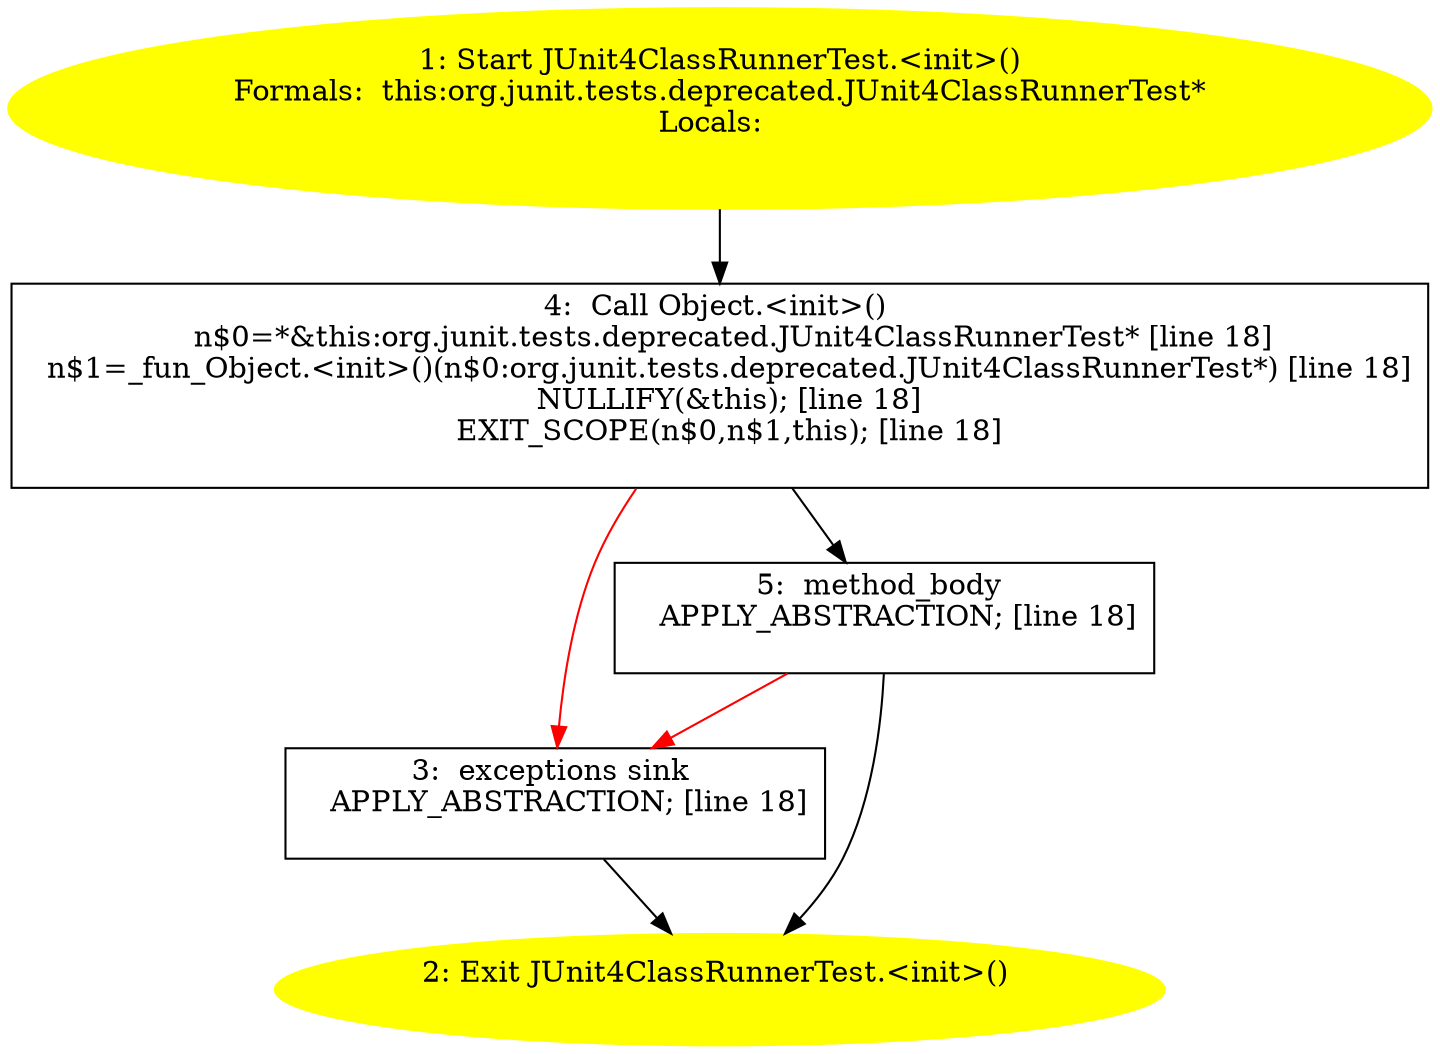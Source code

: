 /* @generated */
digraph cfg {
"org.junit.tests.deprecated.JUnit4ClassRunnerTest.<init>().ee639c9404319b21d5c6fe6f038d6a23_1" [label="1: Start JUnit4ClassRunnerTest.<init>()\nFormals:  this:org.junit.tests.deprecated.JUnit4ClassRunnerTest*\nLocals:  \n  " color=yellow style=filled]
	

	 "org.junit.tests.deprecated.JUnit4ClassRunnerTest.<init>().ee639c9404319b21d5c6fe6f038d6a23_1" -> "org.junit.tests.deprecated.JUnit4ClassRunnerTest.<init>().ee639c9404319b21d5c6fe6f038d6a23_4" ;
"org.junit.tests.deprecated.JUnit4ClassRunnerTest.<init>().ee639c9404319b21d5c6fe6f038d6a23_2" [label="2: Exit JUnit4ClassRunnerTest.<init>() \n  " color=yellow style=filled]
	

"org.junit.tests.deprecated.JUnit4ClassRunnerTest.<init>().ee639c9404319b21d5c6fe6f038d6a23_3" [label="3:  exceptions sink \n   APPLY_ABSTRACTION; [line 18]\n " shape="box"]
	

	 "org.junit.tests.deprecated.JUnit4ClassRunnerTest.<init>().ee639c9404319b21d5c6fe6f038d6a23_3" -> "org.junit.tests.deprecated.JUnit4ClassRunnerTest.<init>().ee639c9404319b21d5c6fe6f038d6a23_2" ;
"org.junit.tests.deprecated.JUnit4ClassRunnerTest.<init>().ee639c9404319b21d5c6fe6f038d6a23_4" [label="4:  Call Object.<init>() \n   n$0=*&this:org.junit.tests.deprecated.JUnit4ClassRunnerTest* [line 18]\n  n$1=_fun_Object.<init>()(n$0:org.junit.tests.deprecated.JUnit4ClassRunnerTest*) [line 18]\n  NULLIFY(&this); [line 18]\n  EXIT_SCOPE(n$0,n$1,this); [line 18]\n " shape="box"]
	

	 "org.junit.tests.deprecated.JUnit4ClassRunnerTest.<init>().ee639c9404319b21d5c6fe6f038d6a23_4" -> "org.junit.tests.deprecated.JUnit4ClassRunnerTest.<init>().ee639c9404319b21d5c6fe6f038d6a23_5" ;
	 "org.junit.tests.deprecated.JUnit4ClassRunnerTest.<init>().ee639c9404319b21d5c6fe6f038d6a23_4" -> "org.junit.tests.deprecated.JUnit4ClassRunnerTest.<init>().ee639c9404319b21d5c6fe6f038d6a23_3" [color="red" ];
"org.junit.tests.deprecated.JUnit4ClassRunnerTest.<init>().ee639c9404319b21d5c6fe6f038d6a23_5" [label="5:  method_body \n   APPLY_ABSTRACTION; [line 18]\n " shape="box"]
	

	 "org.junit.tests.deprecated.JUnit4ClassRunnerTest.<init>().ee639c9404319b21d5c6fe6f038d6a23_5" -> "org.junit.tests.deprecated.JUnit4ClassRunnerTest.<init>().ee639c9404319b21d5c6fe6f038d6a23_2" ;
	 "org.junit.tests.deprecated.JUnit4ClassRunnerTest.<init>().ee639c9404319b21d5c6fe6f038d6a23_5" -> "org.junit.tests.deprecated.JUnit4ClassRunnerTest.<init>().ee639c9404319b21d5c6fe6f038d6a23_3" [color="red" ];
}
